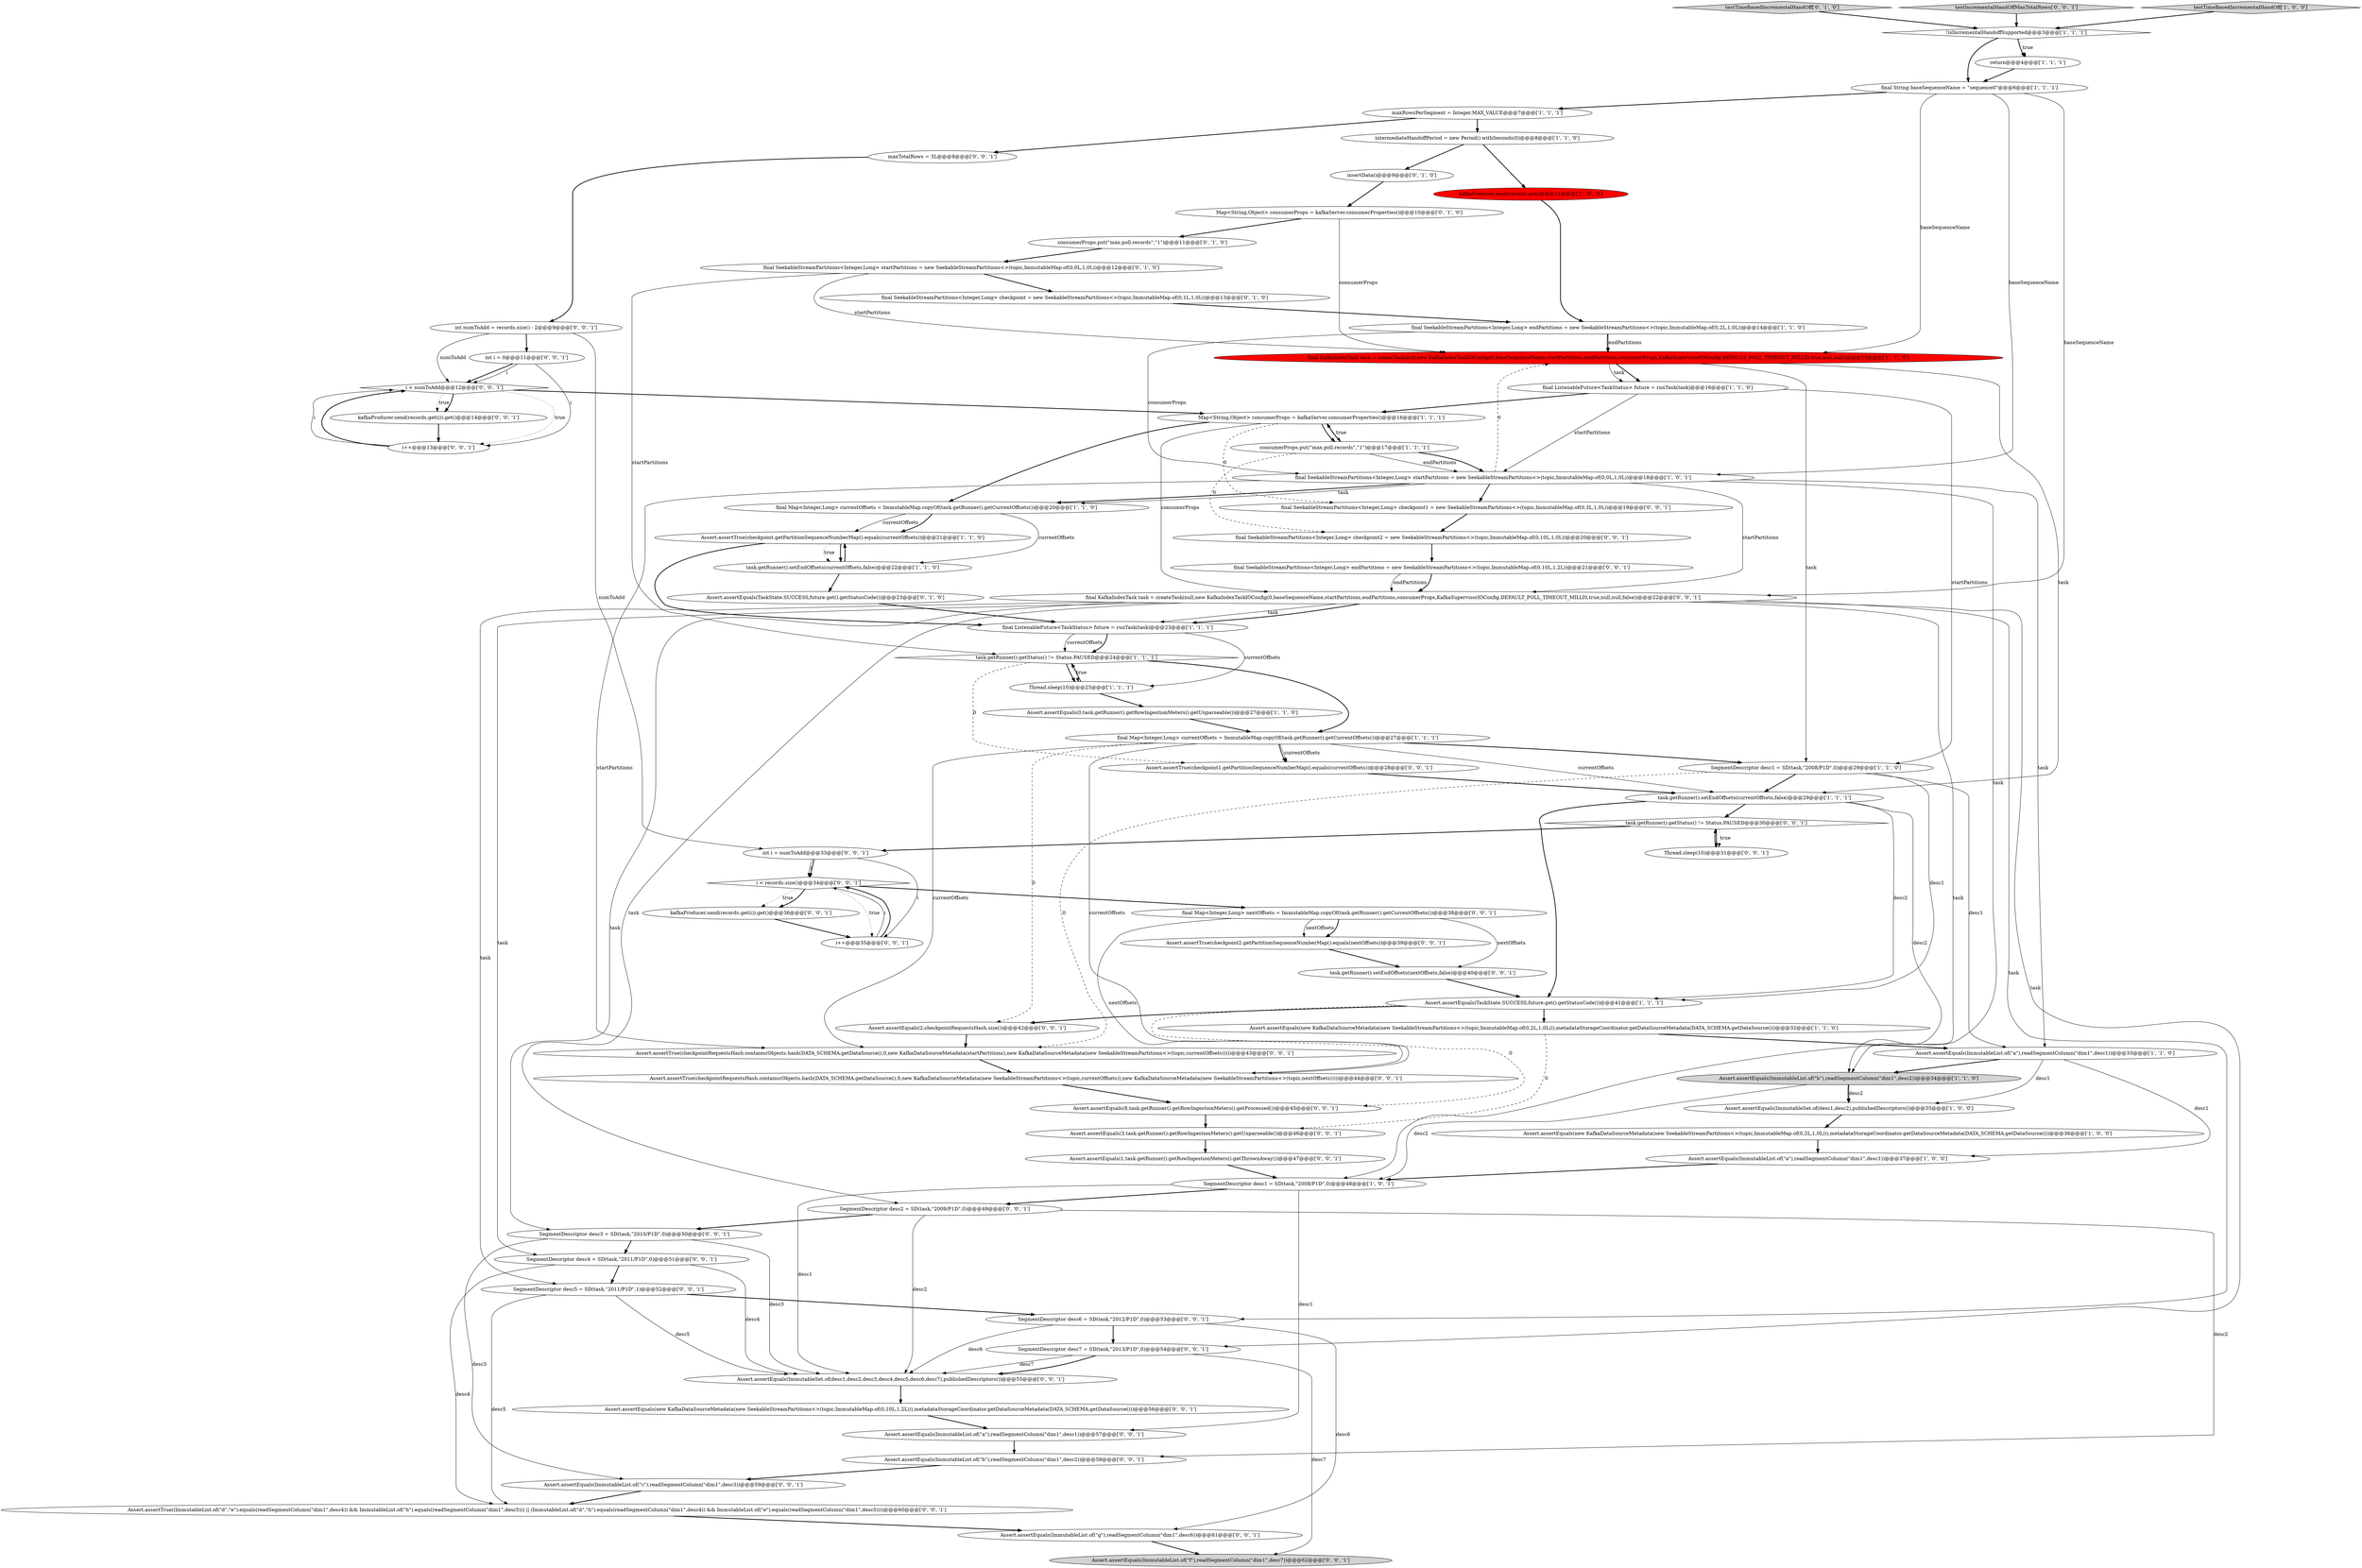digraph {
11 [style = filled, label = "maxRowsPerSegment = Integer.MAX_VALUE@@@7@@@['1', '1', '1']", fillcolor = white, shape = ellipse image = "AAA0AAABBB1BBB"];
17 [style = filled, label = "task.getRunner().setEndOffsets(currentOffsets,false)@@@29@@@['1', '1', '1']", fillcolor = white, shape = ellipse image = "AAA0AAABBB1BBB"];
19 [style = filled, label = "final KafkaIndexTask task = createTask(null,new KafkaIndexTaskIOConfig(0,baseSequenceName,startPartitions,endPartitions,consumerProps,KafkaSupervisorIOConfig.DEFAULT_POLL_TIMEOUT_MILLIS,true,null,null))@@@15@@@['1', '1', '0']", fillcolor = red, shape = ellipse image = "AAA1AAABBB1BBB"];
72 [style = filled, label = "final Map<Integer,Long> nextOffsets = ImmutableMap.copyOf(task.getRunner().getCurrentOffsets())@@@38@@@['0', '0', '1']", fillcolor = white, shape = ellipse image = "AAA0AAABBB3BBB"];
59 [style = filled, label = "task.getRunner().setEndOffsets(nextOffsets,false)@@@40@@@['0', '0', '1']", fillcolor = white, shape = ellipse image = "AAA0AAABBB3BBB"];
75 [style = filled, label = "i < records.size()@@@34@@@['0', '0', '1']", fillcolor = white, shape = diamond image = "AAA0AAABBB3BBB"];
3 [style = filled, label = "SegmentDescriptor desc1 = SD(task,\"2008/P1D\",0)@@@48@@@['1', '0', '1']", fillcolor = white, shape = ellipse image = "AAA0AAABBB1BBB"];
10 [style = filled, label = "SegmentDescriptor desc1 = SD(task,\"2008/P1D\",0)@@@29@@@['1', '1', '0']", fillcolor = white, shape = ellipse image = "AAA0AAABBB1BBB"];
32 [style = filled, label = "Map<String,Object> consumerProps = kafkaServer.consumerProperties()@@@10@@@['0', '1', '0']", fillcolor = white, shape = ellipse image = "AAA0AAABBB2BBB"];
53 [style = filled, label = "SegmentDescriptor desc4 = SD(task,\"2011/P1D\",0)@@@51@@@['0', '0', '1']", fillcolor = white, shape = ellipse image = "AAA0AAABBB3BBB"];
61 [style = filled, label = "SegmentDescriptor desc3 = SD(task,\"2010/P1D\",0)@@@50@@@['0', '0', '1']", fillcolor = white, shape = ellipse image = "AAA0AAABBB3BBB"];
26 [style = filled, label = "task.getRunner().getStatus() != Status.PAUSED@@@24@@@['1', '1', '1']", fillcolor = white, shape = diamond image = "AAA0AAABBB1BBB"];
18 [style = filled, label = "Assert.assertEquals(TaskState.SUCCESS,future.get().getStatusCode())@@@41@@@['1', '1', '1']", fillcolor = white, shape = ellipse image = "AAA0AAABBB1BBB"];
68 [style = filled, label = "kafkaProducer.send(records.get(i)).get()@@@14@@@['0', '0', '1']", fillcolor = white, shape = ellipse image = "AAA0AAABBB3BBB"];
14 [style = filled, label = "final SeekableStreamPartitions<Integer,Long> startPartitions = new SeekableStreamPartitions<>(topic,ImmutableMap.of(0,0L,1,0L))@@@18@@@['1', '0', '1']", fillcolor = white, shape = ellipse image = "AAA0AAABBB1BBB"];
41 [style = filled, label = "Assert.assertEquals(ImmutableList.of(\"c\"),readSegmentColumn(\"dim1\",desc3))@@@59@@@['0', '0', '1']", fillcolor = white, shape = ellipse image = "AAA0AAABBB3BBB"];
42 [style = filled, label = "Assert.assertTrue((ImmutableList.of(\"d\",\"e\").equals(readSegmentColumn(\"dim1\",desc4)) && ImmutableList.of(\"h\").equals(readSegmentColumn(\"dim1\",desc5))) || (ImmutableList.of(\"d\",\"h\").equals(readSegmentColumn(\"dim1\",desc4)) && ImmutableList.of(\"e\").equals(readSegmentColumn(\"dim1\",desc5))))@@@60@@@['0', '0', '1']", fillcolor = white, shape = ellipse image = "AAA0AAABBB3BBB"];
74 [style = filled, label = "Assert.assertTrue(checkpoint2.getPartitionSequenceNumberMap().equals(nextOffsets))@@@39@@@['0', '0', '1']", fillcolor = white, shape = ellipse image = "AAA0AAABBB3BBB"];
20 [style = filled, label = "consumerProps.put(\"max.poll.records\",\"1\")@@@17@@@['1', '1', '1']", fillcolor = white, shape = ellipse image = "AAA0AAABBB1BBB"];
49 [style = filled, label = "kafkaProducer.send(records.get(i)).get()@@@36@@@['0', '0', '1']", fillcolor = white, shape = ellipse image = "AAA0AAABBB3BBB"];
22 [style = filled, label = "intermediateHandoffPeriod = new Period().withSeconds(0)@@@8@@@['1', '1', '0']", fillcolor = white, shape = ellipse image = "AAA0AAABBB1BBB"];
51 [style = filled, label = "maxTotalRows = 3L@@@8@@@['0', '0', '1']", fillcolor = white, shape = ellipse image = "AAA0AAABBB3BBB"];
1 [style = filled, label = "final ListenableFuture<TaskStatus> future = runTask(task)@@@23@@@['1', '1', '1']", fillcolor = white, shape = ellipse image = "AAA0AAABBB1BBB"];
24 [style = filled, label = "final String baseSequenceName = \"sequence0\"@@@6@@@['1', '1', '1']", fillcolor = white, shape = ellipse image = "AAA0AAABBB1BBB"];
36 [style = filled, label = "testTimeBasedIncrementalHandOff['0', '1', '0']", fillcolor = lightgray, shape = diamond image = "AAA0AAABBB2BBB"];
16 [style = filled, label = "final SeekableStreamPartitions<Integer,Long> endPartitions = new SeekableStreamPartitions<>(topic,ImmutableMap.of(0,2L,1,0L))@@@14@@@['1', '1', '0']", fillcolor = white, shape = ellipse image = "AAA0AAABBB1BBB"];
45 [style = filled, label = "int numToAdd = records.size() - 2@@@9@@@['0', '0', '1']", fillcolor = white, shape = ellipse image = "AAA0AAABBB3BBB"];
37 [style = filled, label = "final SeekableStreamPartitions<Integer,Long> startPartitions = new SeekableStreamPartitions<>(topic,ImmutableMap.of(0,0L,1,0L))@@@12@@@['0', '1', '0']", fillcolor = white, shape = ellipse image = "AAA0AAABBB2BBB"];
43 [style = filled, label = "i < numToAdd@@@12@@@['0', '0', '1']", fillcolor = white, shape = diamond image = "AAA0AAABBB3BBB"];
54 [style = filled, label = "Assert.assertEquals(ImmutableList.of(\"g\"),readSegmentColumn(\"dim1\",desc6))@@@61@@@['0', '0', '1']", fillcolor = white, shape = ellipse image = "AAA0AAABBB3BBB"];
0 [style = filled, label = "final ListenableFuture<TaskStatus> future = runTask(task)@@@16@@@['1', '1', '0']", fillcolor = white, shape = ellipse image = "AAA0AAABBB1BBB"];
9 [style = filled, label = "final Map<Integer,Long> currentOffsets = ImmutableMap.copyOf(task.getRunner().getCurrentOffsets())@@@27@@@['1', '1', '1']", fillcolor = white, shape = ellipse image = "AAA0AAABBB1BBB"];
66 [style = filled, label = "Assert.assertEquals(1,task.getRunner().getRowIngestionMeters().getThrownAway())@@@47@@@['0', '0', '1']", fillcolor = white, shape = ellipse image = "AAA0AAABBB3BBB"];
56 [style = filled, label = "Assert.assertEquals(8,task.getRunner().getRowIngestionMeters().getProcessed())@@@45@@@['0', '0', '1']", fillcolor = white, shape = ellipse image = "AAA0AAABBB3BBB"];
63 [style = filled, label = "SegmentDescriptor desc5 = SD(task,\"2011/P1D\",1)@@@52@@@['0', '0', '1']", fillcolor = white, shape = ellipse image = "AAA0AAABBB3BBB"];
67 [style = filled, label = "int i = 0@@@11@@@['0', '0', '1']", fillcolor = white, shape = ellipse image = "AAA0AAABBB3BBB"];
71 [style = filled, label = "int i = numToAdd@@@33@@@['0', '0', '1']", fillcolor = white, shape = ellipse image = "AAA0AAABBB3BBB"];
64 [style = filled, label = "Assert.assertEquals(ImmutableList.of(\"a\"),readSegmentColumn(\"dim1\",desc1))@@@57@@@['0', '0', '1']", fillcolor = white, shape = ellipse image = "AAA0AAABBB3BBB"];
65 [style = filled, label = "i++@@@13@@@['0', '0', '1']", fillcolor = white, shape = ellipse image = "AAA0AAABBB3BBB"];
70 [style = filled, label = "i++@@@35@@@['0', '0', '1']", fillcolor = white, shape = ellipse image = "AAA0AAABBB3BBB"];
4 [style = filled, label = "!isIncrementalHandoffSupported@@@3@@@['1', '1', '1']", fillcolor = white, shape = diamond image = "AAA0AAABBB1BBB"];
13 [style = filled, label = "Assert.assertEquals(ImmutableList.of(\"a\"),readSegmentColumn(\"dim1\",desc1))@@@33@@@['1', '1', '0']", fillcolor = white, shape = ellipse image = "AAA0AAABBB1BBB"];
28 [style = filled, label = "Assert.assertEquals(new KafkaDataSourceMetadata(new SeekableStreamPartitions<>(topic,ImmutableMap.of(0,2L,1,0L))),metadataStorageCoordinator.getDataSourceMetadata(DATA_SCHEMA.getDataSource()))@@@36@@@['1', '0', '0']", fillcolor = white, shape = ellipse image = "AAA0AAABBB1BBB"];
58 [style = filled, label = "Assert.assertEquals(new KafkaDataSourceMetadata(new SeekableStreamPartitions<>(topic,ImmutableMap.of(0,10L,1,2L))),metadataStorageCoordinator.getDataSourceMetadata(DATA_SCHEMA.getDataSource()))@@@56@@@['0', '0', '1']", fillcolor = white, shape = ellipse image = "AAA0AAABBB3BBB"];
73 [style = filled, label = "Assert.assertTrue(checkpointRequestsHash.contains(Objects.hash(DATA_SCHEMA.getDataSource(),0,new KafkaDataSourceMetadata(new SeekableStreamPartitions<>(topic,currentOffsets)),new KafkaDataSourceMetadata(new SeekableStreamPartitions<>(topic,nextOffsets)))))@@@44@@@['0', '0', '1']", fillcolor = white, shape = ellipse image = "AAA0AAABBB3BBB"];
48 [style = filled, label = "SegmentDescriptor desc7 = SD(task,\"2013/P1D\",0)@@@54@@@['0', '0', '1']", fillcolor = white, shape = ellipse image = "AAA0AAABBB3BBB"];
8 [style = filled, label = "Assert.assertEquals(new KafkaDataSourceMetadata(new SeekableStreamPartitions<>(topic,ImmutableMap.of(0,2L,1,0L))),metadataStorageCoordinator.getDataSourceMetadata(DATA_SCHEMA.getDataSource()))@@@32@@@['1', '1', '0']", fillcolor = white, shape = ellipse image = "AAA0AAABBB1BBB"];
55 [style = filled, label = "Thread.sleep(10)@@@31@@@['0', '0', '1']", fillcolor = white, shape = ellipse image = "AAA0AAABBB3BBB"];
29 [style = filled, label = "Assert.assertEquals(ImmutableList.of(\"b\"),readSegmentColumn(\"dim1\",desc2))@@@34@@@['1', '1', '0']", fillcolor = lightgray, shape = ellipse image = "AAA0AAABBB1BBB"];
12 [style = filled, label = "kafkaProducer.send(record).get()@@@11@@@['1', '0', '0']", fillcolor = red, shape = ellipse image = "AAA1AAABBB1BBB"];
30 [style = filled, label = "return@@@4@@@['1', '1', '1']", fillcolor = white, shape = ellipse image = "AAA0AAABBB1BBB"];
39 [style = filled, label = "SegmentDescriptor desc6 = SD(task,\"2012/P1D\",0)@@@53@@@['0', '0', '1']", fillcolor = white, shape = ellipse image = "AAA0AAABBB3BBB"];
5 [style = filled, label = "Assert.assertTrue(checkpoint.getPartitionSequenceNumberMap().equals(currentOffsets))@@@21@@@['1', '1', '0']", fillcolor = white, shape = ellipse image = "AAA0AAABBB1BBB"];
6 [style = filled, label = "Assert.assertEquals(ImmutableList.of(\"a\"),readSegmentColumn(\"dim1\",desc1))@@@37@@@['1', '0', '0']", fillcolor = white, shape = ellipse image = "AAA0AAABBB1BBB"];
40 [style = filled, label = "Assert.assertTrue(checkpoint1.getPartitionSequenceNumberMap().equals(currentOffsets))@@@28@@@['0', '0', '1']", fillcolor = white, shape = ellipse image = "AAA0AAABBB3BBB"];
35 [style = filled, label = "final SeekableStreamPartitions<Integer,Long> checkpoint = new SeekableStreamPartitions<>(topic,ImmutableMap.of(0,1L,1,0L))@@@13@@@['0', '1', '0']", fillcolor = white, shape = ellipse image = "AAA0AAABBB2BBB"];
50 [style = filled, label = "SegmentDescriptor desc2 = SD(task,\"2009/P1D\",0)@@@49@@@['0', '0', '1']", fillcolor = white, shape = ellipse image = "AAA0AAABBB3BBB"];
23 [style = filled, label = "Thread.sleep(10)@@@25@@@['1', '1', '1']", fillcolor = white, shape = ellipse image = "AAA0AAABBB1BBB"];
62 [style = filled, label = "final SeekableStreamPartitions<Integer,Long> endPartitions = new SeekableStreamPartitions<>(topic,ImmutableMap.of(0,10L,1,2L))@@@21@@@['0', '0', '1']", fillcolor = white, shape = ellipse image = "AAA0AAABBB3BBB"];
2 [style = filled, label = "Assert.assertEquals(0,task.getRunner().getRowIngestionMeters().getUnparseable())@@@27@@@['1', '1', '0']", fillcolor = white, shape = ellipse image = "AAA0AAABBB1BBB"];
15 [style = filled, label = "Assert.assertEquals(ImmutableSet.of(desc1,desc2),publishedDescriptors())@@@35@@@['1', '0', '0']", fillcolor = white, shape = ellipse image = "AAA0AAABBB1BBB"];
77 [style = filled, label = "final SeekableStreamPartitions<Integer,Long> checkpoint2 = new SeekableStreamPartitions<>(topic,ImmutableMap.of(0,10L,1,0L))@@@20@@@['0', '0', '1']", fillcolor = white, shape = ellipse image = "AAA0AAABBB3BBB"];
38 [style = filled, label = "testIncrementalHandOffMaxTotalRows['0', '0', '1']", fillcolor = lightgray, shape = diamond image = "AAA0AAABBB3BBB"];
57 [style = filled, label = "Assert.assertEquals(3,task.getRunner().getRowIngestionMeters().getUnparseable())@@@46@@@['0', '0', '1']", fillcolor = white, shape = ellipse image = "AAA0AAABBB3BBB"];
31 [style = filled, label = "consumerProps.put(\"max.poll.records\",\"1\")@@@11@@@['0', '1', '0']", fillcolor = white, shape = ellipse image = "AAA0AAABBB2BBB"];
76 [style = filled, label = "task.getRunner().getStatus() != Status.PAUSED@@@30@@@['0', '0', '1']", fillcolor = white, shape = diamond image = "AAA0AAABBB3BBB"];
33 [style = filled, label = "Assert.assertEquals(TaskState.SUCCESS,future.get().getStatusCode())@@@23@@@['0', '1', '0']", fillcolor = white, shape = ellipse image = "AAA0AAABBB2BBB"];
44 [style = filled, label = "final SeekableStreamPartitions<Integer,Long> checkpoint1 = new SeekableStreamPartitions<>(topic,ImmutableMap.of(0,3L,1,0L))@@@19@@@['0', '0', '1']", fillcolor = white, shape = ellipse image = "AAA0AAABBB3BBB"];
25 [style = filled, label = "final Map<Integer,Long> currentOffsets = ImmutableMap.copyOf(task.getRunner().getCurrentOffsets())@@@20@@@['1', '1', '0']", fillcolor = white, shape = ellipse image = "AAA0AAABBB1BBB"];
47 [style = filled, label = "final KafkaIndexTask task = createTask(null,new KafkaIndexTaskIOConfig(0,baseSequenceName,startPartitions,endPartitions,consumerProps,KafkaSupervisorIOConfig.DEFAULT_POLL_TIMEOUT_MILLIS,true,null,null,false))@@@22@@@['0', '0', '1']", fillcolor = white, shape = ellipse image = "AAA0AAABBB3BBB"];
52 [style = filled, label = "Assert.assertEquals(ImmutableSet.of(desc1,desc2,desc3,desc4,desc5,desc6,desc7),publishedDescriptors())@@@55@@@['0', '0', '1']", fillcolor = white, shape = ellipse image = "AAA0AAABBB3BBB"];
7 [style = filled, label = "task.getRunner().setEndOffsets(currentOffsets,false)@@@22@@@['1', '1', '0']", fillcolor = white, shape = ellipse image = "AAA0AAABBB1BBB"];
60 [style = filled, label = "Assert.assertEquals(ImmutableList.of(\"b\"),readSegmentColumn(\"dim1\",desc2))@@@58@@@['0', '0', '1']", fillcolor = white, shape = ellipse image = "AAA0AAABBB3BBB"];
69 [style = filled, label = "Assert.assertEquals(ImmutableList.of(\"f\"),readSegmentColumn(\"dim1\",desc7))@@@62@@@['0', '0', '1']", fillcolor = lightgray, shape = ellipse image = "AAA0AAABBB3BBB"];
78 [style = filled, label = "Assert.assertEquals(2,checkpointRequestsHash.size())@@@42@@@['0', '0', '1']", fillcolor = white, shape = ellipse image = "AAA0AAABBB3BBB"];
27 [style = filled, label = "Map<String,Object> consumerProps = kafkaServer.consumerProperties()@@@16@@@['1', '1', '1']", fillcolor = white, shape = ellipse image = "AAA0AAABBB1BBB"];
21 [style = filled, label = "testTimeBasedIncrementalHandOff['1', '0', '0']", fillcolor = lightgray, shape = diamond image = "AAA0AAABBB1BBB"];
34 [style = filled, label = "insertData()@@@9@@@['0', '1', '0']", fillcolor = white, shape = ellipse image = "AAA0AAABBB2BBB"];
46 [style = filled, label = "Assert.assertTrue(checkpointRequestsHash.contains(Objects.hash(DATA_SCHEMA.getDataSource(),0,new KafkaDataSourceMetadata(startPartitions),new KafkaDataSourceMetadata(new SeekableStreamPartitions<>(topic,currentOffsets)))))@@@43@@@['0', '0', '1']", fillcolor = white, shape = ellipse image = "AAA0AAABBB3BBB"];
9->46 [style = solid, label="currentOffsets"];
6->3 [style = bold, label=""];
31->37 [style = bold, label=""];
29->15 [style = bold, label=""];
28->6 [style = bold, label=""];
14->25 [style = bold, label=""];
43->68 [style = dotted, label="true"];
75->70 [style = dotted, label="true"];
53->63 [style = bold, label=""];
67->65 [style = solid, label="i"];
38->4 [style = bold, label=""];
26->9 [style = bold, label=""];
10->17 [style = bold, label=""];
63->52 [style = solid, label="desc5"];
9->10 [style = bold, label=""];
76->71 [style = bold, label=""];
14->13 [style = solid, label="task"];
70->75 [style = solid, label="i"];
47->63 [style = solid, label="task"];
4->30 [style = dotted, label="true"];
20->27 [style = bold, label=""];
9->73 [style = solid, label="currentOffsets"];
48->52 [style = bold, label=""];
3->52 [style = solid, label="desc1"];
76->55 [style = bold, label=""];
61->41 [style = solid, label="desc3"];
9->78 [style = dashed, label="0"];
20->14 [style = solid, label="endPartitions"];
24->11 [style = bold, label=""];
9->17 [style = solid, label="currentOffsets"];
29->15 [style = solid, label="desc2"];
45->43 [style = solid, label="numToAdd"];
34->32 [style = bold, label=""];
14->19 [style = dashed, label="0"];
39->54 [style = solid, label="desc6"];
73->56 [style = bold, label=""];
64->60 [style = bold, label=""];
27->25 [style = bold, label=""];
49->70 [style = bold, label=""];
14->25 [style = solid, label="task"];
77->62 [style = bold, label=""];
74->59 [style = bold, label=""];
9->40 [style = bold, label=""];
19->17 [style = solid, label="task"];
62->47 [style = solid, label="endPartitions"];
11->51 [style = bold, label=""];
18->78 [style = bold, label=""];
10->13 [style = solid, label="desc1"];
72->73 [style = solid, label="nextOffsets"];
36->4 [style = bold, label=""];
76->55 [style = dotted, label="true"];
26->23 [style = dotted, label="true"];
20->14 [style = bold, label=""];
2->9 [style = bold, label=""];
56->57 [style = bold, label=""];
60->41 [style = bold, label=""];
16->19 [style = bold, label=""];
71->75 [style = bold, label=""];
27->47 [style = solid, label="consumerProps"];
55->76 [style = bold, label=""];
72->74 [style = solid, label="nextOffsets"];
44->77 [style = bold, label=""];
52->58 [style = bold, label=""];
7->33 [style = bold, label=""];
5->1 [style = bold, label=""];
7->5 [style = bold, label=""];
25->7 [style = solid, label="currentOffsets"];
17->76 [style = bold, label=""];
71->75 [style = solid, label="i"];
53->52 [style = solid, label="desc4"];
5->7 [style = dotted, label="true"];
27->20 [style = dotted, label="true"];
70->75 [style = bold, label=""];
32->19 [style = solid, label="consumerProps"];
50->52 [style = solid, label="desc2"];
43->27 [style = bold, label=""];
40->17 [style = bold, label=""];
59->18 [style = bold, label=""];
25->5 [style = solid, label="currentOffsets"];
9->40 [style = solid, label="currentOffsets"];
16->19 [style = solid, label="endPartitions"];
5->7 [style = bold, label=""];
27->20 [style = bold, label=""];
17->29 [style = solid, label="desc2"];
32->31 [style = bold, label=""];
47->1 [style = solid, label="task"];
26->40 [style = dashed, label="0"];
63->39 [style = bold, label=""];
48->52 [style = solid, label="desc7"];
21->4 [style = bold, label=""];
47->1 [style = bold, label=""];
3->64 [style = solid, label="desc1"];
47->50 [style = solid, label="task"];
30->24 [style = bold, label=""];
72->59 [style = solid, label="nextOffsets"];
4->24 [style = bold, label=""];
75->49 [style = dotted, label="true"];
20->77 [style = dashed, label="0"];
78->46 [style = bold, label=""];
57->66 [style = bold, label=""];
19->10 [style = solid, label="task"];
71->70 [style = solid, label="i"];
68->65 [style = bold, label=""];
8->57 [style = dashed, label="0"];
13->15 [style = solid, label="desc1"];
29->3 [style = solid, label="desc2"];
53->42 [style = solid, label="desc4"];
19->0 [style = bold, label=""];
63->42 [style = solid, label="desc5"];
61->52 [style = solid, label="desc3"];
14->46 [style = solid, label="startPartitions"];
39->52 [style = solid, label="desc6"];
10->46 [style = dashed, label="0"];
1->26 [style = solid, label="currentOffsets"];
45->71 [style = solid, label="numToAdd"];
15->28 [style = bold, label=""];
51->45 [style = bold, label=""];
14->29 [style = solid, label="task"];
47->48 [style = solid, label="task"];
11->22 [style = bold, label=""];
47->53 [style = solid, label="task"];
25->5 [style = bold, label=""];
75->72 [style = bold, label=""];
65->43 [style = solid, label="i"];
10->18 [style = solid, label="desc1"];
18->8 [style = bold, label=""];
23->2 [style = bold, label=""];
62->47 [style = bold, label=""];
37->35 [style = bold, label=""];
75->49 [style = bold, label=""];
1->23 [style = solid, label="currentOffsets"];
27->44 [style = dashed, label="0"];
50->61 [style = bold, label=""];
67->43 [style = bold, label=""];
46->73 [style = bold, label=""];
8->13 [style = bold, label=""];
58->64 [style = bold, label=""];
3->50 [style = bold, label=""];
16->14 [style = solid, label="consumerProps"];
39->48 [style = bold, label=""];
72->74 [style = bold, label=""];
35->16 [style = bold, label=""];
47->3 [style = solid, label="task"];
18->56 [style = dashed, label="0"];
0->10 [style = solid, label="startPartitions"];
0->27 [style = bold, label=""];
65->43 [style = bold, label=""];
47->39 [style = solid, label="task"];
23->26 [style = bold, label=""];
43->68 [style = bold, label=""];
54->69 [style = bold, label=""];
24->14 [style = solid, label="baseSequenceName"];
0->14 [style = solid, label="startPartitions"];
48->69 [style = solid, label="desc7"];
33->1 [style = bold, label=""];
12->16 [style = bold, label=""];
45->67 [style = bold, label=""];
1->26 [style = bold, label=""];
14->44 [style = bold, label=""];
37->19 [style = solid, label="startPartitions"];
37->26 [style = solid, label="startPartitions"];
19->0 [style = solid, label="task"];
13->29 [style = bold, label=""];
61->53 [style = bold, label=""];
50->60 [style = solid, label="desc2"];
4->30 [style = bold, label=""];
24->19 [style = solid, label="baseSequenceName"];
24->47 [style = solid, label="baseSequenceName"];
17->18 [style = solid, label="desc2"];
22->12 [style = bold, label=""];
26->23 [style = bold, label=""];
22->34 [style = bold, label=""];
47->61 [style = solid, label="task"];
67->43 [style = solid, label="i"];
43->65 [style = dotted, label="true"];
66->3 [style = bold, label=""];
42->54 [style = bold, label=""];
14->47 [style = solid, label="startPartitions"];
17->18 [style = bold, label=""];
41->42 [style = bold, label=""];
13->6 [style = solid, label="desc1"];
}
